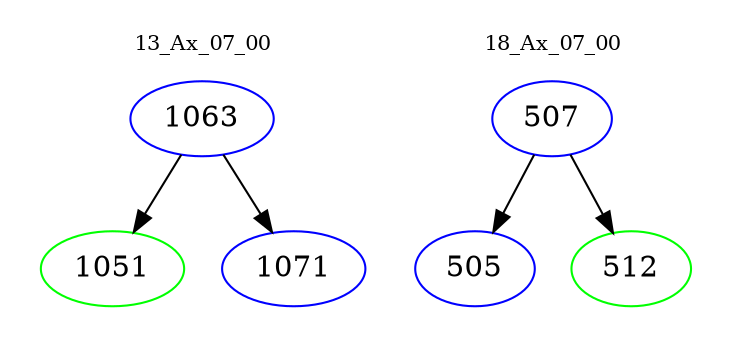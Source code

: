 digraph{
subgraph cluster_0 {
color = white
label = "13_Ax_07_00";
fontsize=10;
T0_1063 [label="1063", color="blue"]
T0_1063 -> T0_1051 [color="black"]
T0_1051 [label="1051", color="green"]
T0_1063 -> T0_1071 [color="black"]
T0_1071 [label="1071", color="blue"]
}
subgraph cluster_1 {
color = white
label = "18_Ax_07_00";
fontsize=10;
T1_507 [label="507", color="blue"]
T1_507 -> T1_505 [color="black"]
T1_505 [label="505", color="blue"]
T1_507 -> T1_512 [color="black"]
T1_512 [label="512", color="green"]
}
}
